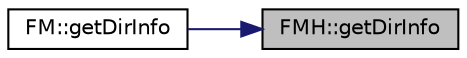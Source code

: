 digraph "FMH::getDirInfo"
{
 // INTERACTIVE_SVG=YES
 // LATEX_PDF_SIZE
  edge [fontname="Helvetica",fontsize="10",labelfontname="Helvetica",labelfontsize="10"];
  node [fontname="Helvetica",fontsize="10",shape=record];
  rankdir="RL";
  Node101 [label="FMH::getDirInfo",height=0.2,width=0.4,color="black", fillcolor="grey75", style="filled", fontcolor="black",tooltip=" "];
  Node101 -> Node102 [dir="back",color="midnightblue",fontsize="10",style="solid",fontname="Helvetica"];
  Node102 [label="FM::getDirInfo",height=0.2,width=0.4,color="black", fillcolor="white", style="filled",URL="$class_f_m.html#a088bc10e0d85e48e844cf3833f69c212",tooltip=" "];
}
